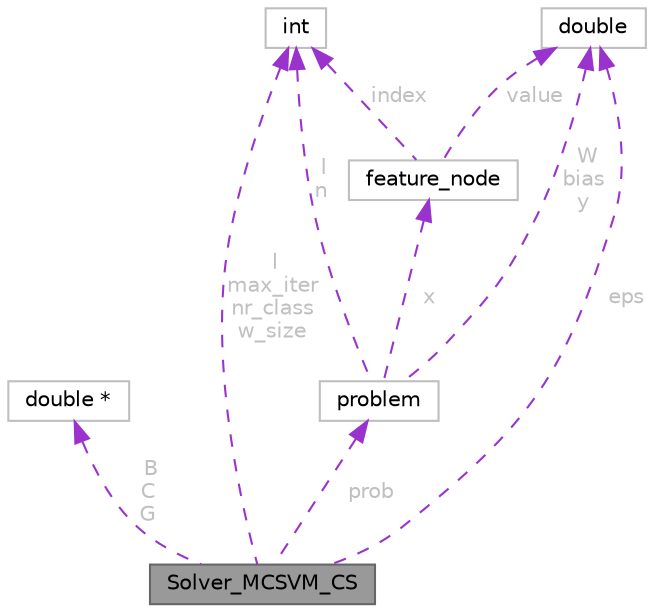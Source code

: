 digraph "Solver_MCSVM_CS"
{
 // LATEX_PDF_SIZE
  bgcolor="transparent";
  edge [fontname=Helvetica,fontsize=10,labelfontname=Helvetica,labelfontsize=10];
  node [fontname=Helvetica,fontsize=10,shape=box,height=0.2,width=0.4];
  Node1 [id="Node000001",label="Solver_MCSVM_CS",height=0.2,width=0.4,color="gray40", fillcolor="grey60", style="filled", fontcolor="black",tooltip=" "];
  Node2 -> Node1 [id="edge1_Node000001_Node000002",dir="back",color="darkorchid3",style="dashed",tooltip=" ",label=" B\nC\nG",fontcolor="grey" ];
  Node2 [id="Node000002",label="double *",height=0.2,width=0.4,color="grey75", fillcolor="white", style="filled",tooltip=" "];
  Node3 -> Node1 [id="edge2_Node000001_Node000003",dir="back",color="darkorchid3",style="dashed",tooltip=" ",label=" l\nmax_iter\nnr_class\nw_size",fontcolor="grey" ];
  Node3 [id="Node000003",label="int",height=0.2,width=0.4,color="grey75", fillcolor="white", style="filled",tooltip=" "];
  Node4 -> Node1 [id="edge3_Node000001_Node000004",dir="back",color="darkorchid3",style="dashed",tooltip=" ",label=" eps",fontcolor="grey" ];
  Node4 [id="Node000004",label="double",height=0.2,width=0.4,color="grey75", fillcolor="white", style="filled",tooltip=" "];
  Node5 -> Node1 [id="edge4_Node000001_Node000005",dir="back",color="darkorchid3",style="dashed",tooltip=" ",label=" prob",fontcolor="grey" ];
  Node5 [id="Node000005",label="problem",height=0.2,width=0.4,color="grey75", fillcolor="white", style="filled",URL="$dc/db3/structproblem.html",tooltip=" "];
  Node3 -> Node5 [id="edge5_Node000005_Node000003",dir="back",color="darkorchid3",style="dashed",tooltip=" ",label=" l\nn",fontcolor="grey" ];
  Node4 -> Node5 [id="edge6_Node000005_Node000004",dir="back",color="darkorchid3",style="dashed",tooltip=" ",label=" W\nbias\ny",fontcolor="grey" ];
  Node6 -> Node5 [id="edge7_Node000005_Node000006",dir="back",color="darkorchid3",style="dashed",tooltip=" ",label=" x",fontcolor="grey" ];
  Node6 [id="Node000006",label="feature_node",height=0.2,width=0.4,color="grey75", fillcolor="white", style="filled",URL="$de/de4/structfeature__node.html",tooltip=" "];
  Node3 -> Node6 [id="edge8_Node000006_Node000003",dir="back",color="darkorchid3",style="dashed",tooltip=" ",label=" index",fontcolor="grey" ];
  Node4 -> Node6 [id="edge9_Node000006_Node000004",dir="back",color="darkorchid3",style="dashed",tooltip=" ",label=" value",fontcolor="grey" ];
}
